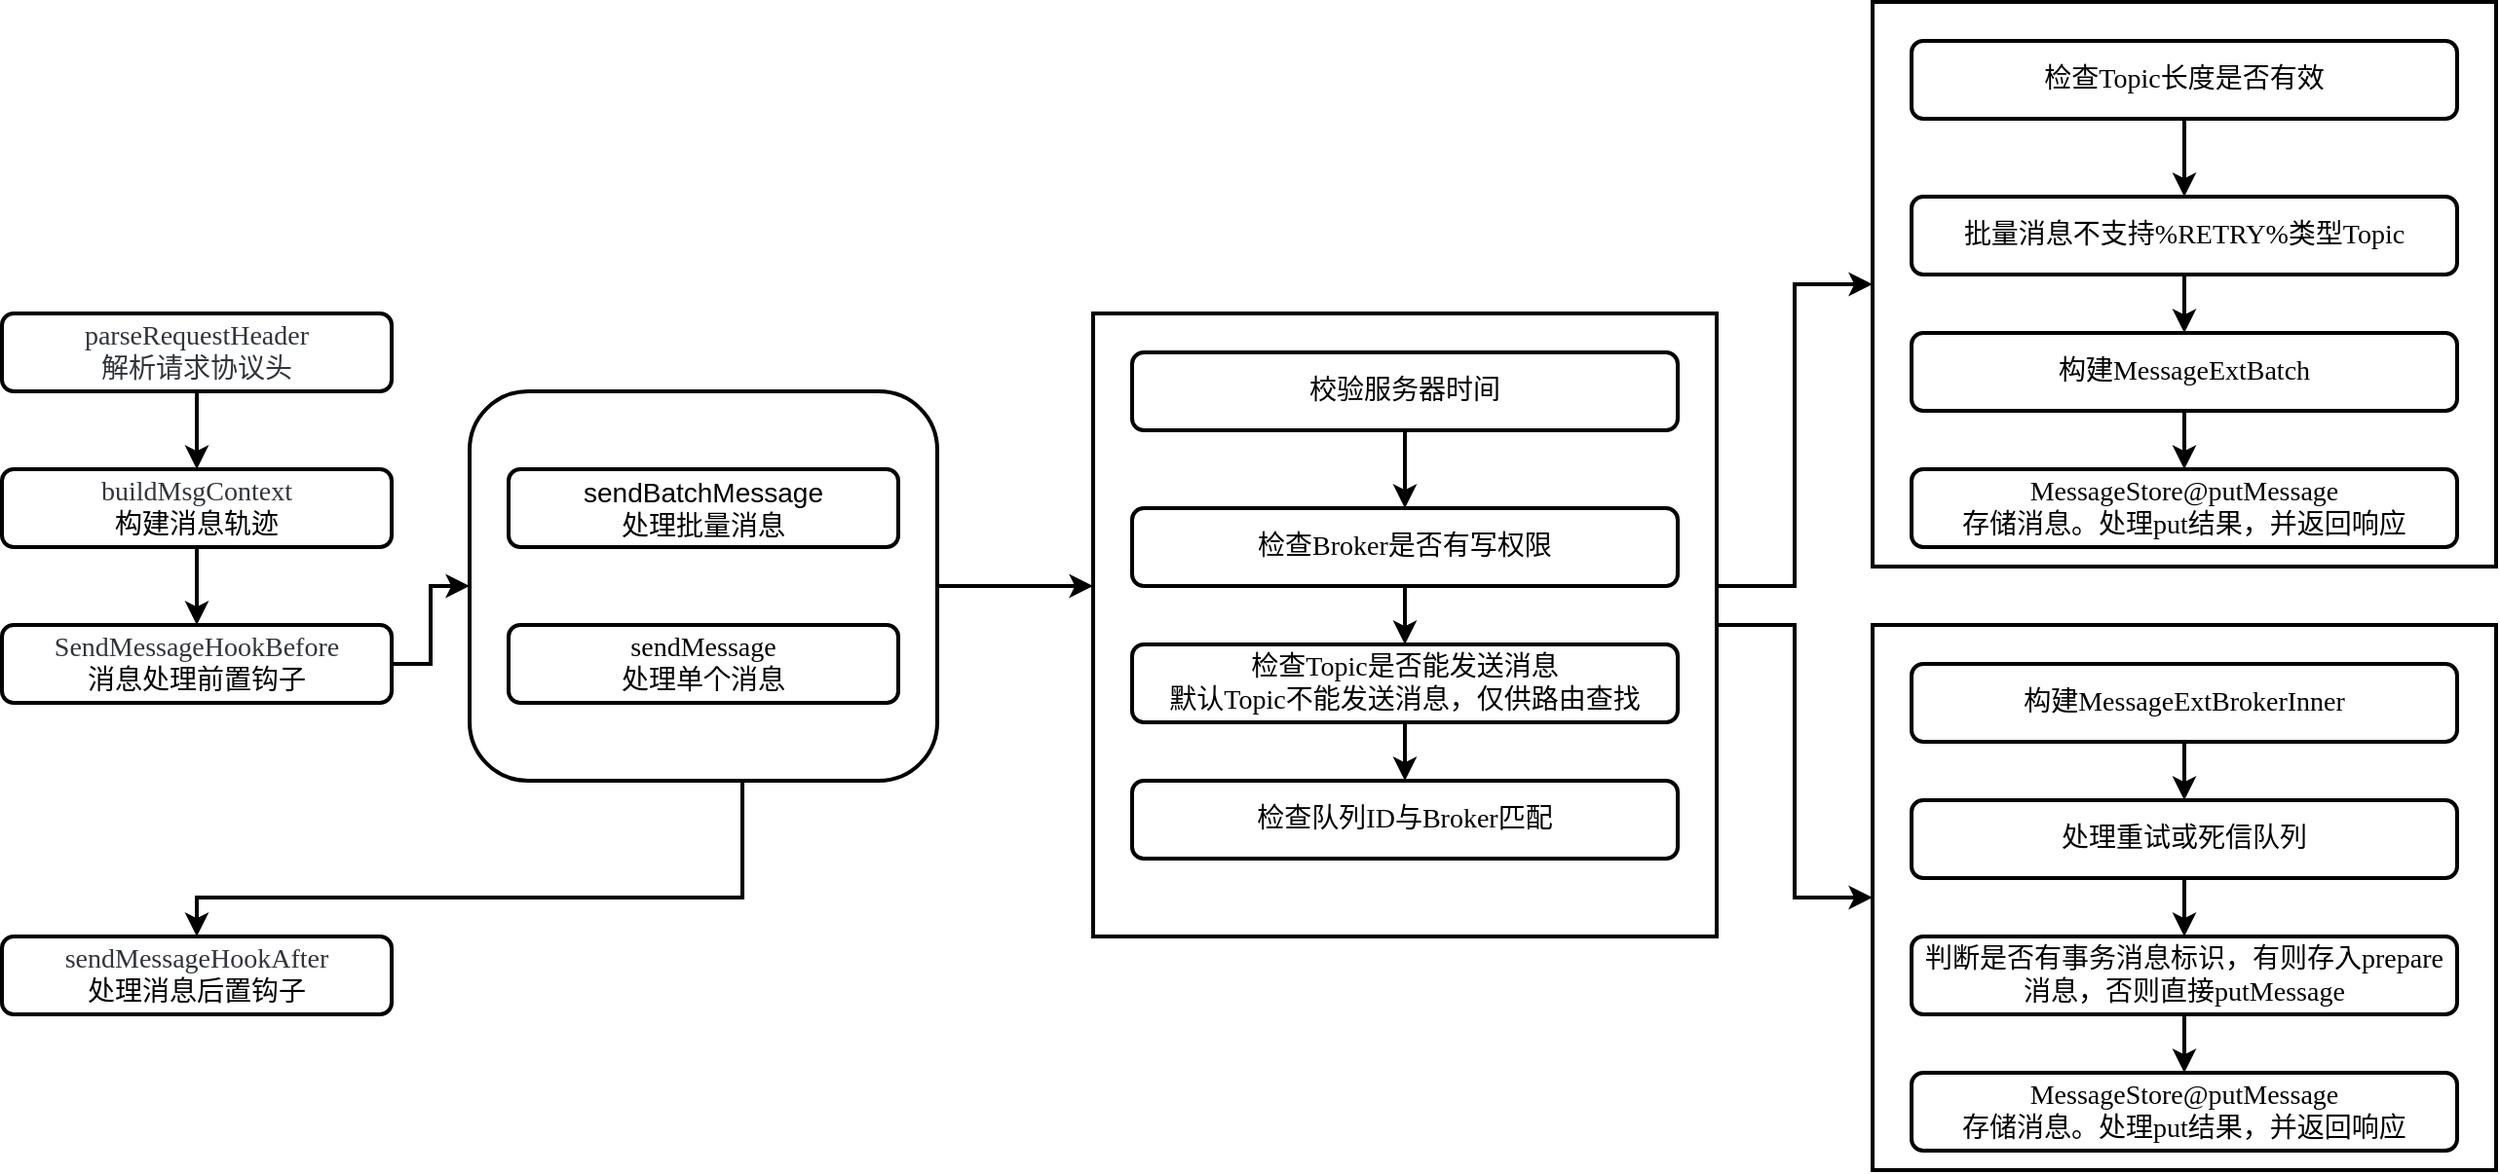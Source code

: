 <mxfile version="16.4.0" type="device"><diagram id="S6dbNQ4jNnDessP6zH96" name="第 1 页"><mxGraphModel dx="1584" dy="800" grid="0" gridSize="10" guides="1" tooltips="1" connect="1" arrows="1" fold="1" page="1" pageScale="1" pageWidth="10000" pageHeight="10000" math="0" shadow="0"><root><mxCell id="0"/><mxCell id="1" parent="0"/><mxCell id="ZSmJN6fjb7Ut0AyQN3Yh-45" value="" style="rounded=0;whiteSpace=wrap;html=1;fontFamily=Comic Sans MS;fontSize=14;strokeWidth=2;" vertex="1" parent="1"><mxGeometry x="1080" y="120" width="320" height="290" as="geometry"/></mxCell><mxCell id="ZSmJN6fjb7Ut0AyQN3Yh-56" style="edgeStyle=orthogonalEdgeStyle;rounded=0;orthogonalLoop=1;jettySize=auto;html=1;entryX=0;entryY=0.5;entryDx=0;entryDy=0;fontFamily=Comic Sans MS;fontSize=14;strokeWidth=2;exitX=1;exitY=0.5;exitDx=0;exitDy=0;" edge="1" parent="1" source="ZSmJN6fjb7Ut0AyQN3Yh-21" target="ZSmJN6fjb7Ut0AyQN3Yh-46"><mxGeometry relative="1" as="geometry"><Array as="points"><mxPoint x="1000" y="440"/><mxPoint x="1040" y="440"/><mxPoint x="1040" y="580"/></Array></mxGeometry></mxCell><mxCell id="ZSmJN6fjb7Ut0AyQN3Yh-57" style="edgeStyle=orthogonalEdgeStyle;rounded=0;orthogonalLoop=1;jettySize=auto;html=1;entryX=0;entryY=0.5;entryDx=0;entryDy=0;fontFamily=Comic Sans MS;fontSize=14;strokeWidth=2;" edge="1" parent="1" source="ZSmJN6fjb7Ut0AyQN3Yh-21" target="ZSmJN6fjb7Ut0AyQN3Yh-45"><mxGeometry relative="1" as="geometry"><Array as="points"><mxPoint x="1040" y="420"/><mxPoint x="1040" y="265"/></Array></mxGeometry></mxCell><mxCell id="ZSmJN6fjb7Ut0AyQN3Yh-21" value="" style="rounded=0;whiteSpace=wrap;html=1;fontFamily=Comic Sans MS;fontSize=14;strokeWidth=2;" vertex="1" parent="1"><mxGeometry x="680" y="280" width="320" height="320" as="geometry"/></mxCell><mxCell id="ZSmJN6fjb7Ut0AyQN3Yh-13" style="edgeStyle=orthogonalEdgeStyle;rounded=0;orthogonalLoop=1;jettySize=auto;html=1;entryX=0.5;entryY=0;entryDx=0;entryDy=0;fontFamily=Comic Sans MS;fontSize=14;strokeWidth=2;exitX=0.5;exitY=1;exitDx=0;exitDy=0;" edge="1" parent="1" source="ZSmJN6fjb7Ut0AyQN3Yh-11" target="ZSmJN6fjb7Ut0AyQN3Yh-10"><mxGeometry relative="1" as="geometry"><Array as="points"><mxPoint x="500" y="580"/><mxPoint x="220" y="580"/></Array></mxGeometry></mxCell><mxCell id="ZSmJN6fjb7Ut0AyQN3Yh-29" style="edgeStyle=orthogonalEdgeStyle;rounded=0;orthogonalLoop=1;jettySize=auto;html=1;fontFamily=Comic Sans MS;fontSize=14;strokeWidth=2;exitX=1;exitY=0.5;exitDx=0;exitDy=0;" edge="1" parent="1" source="ZSmJN6fjb7Ut0AyQN3Yh-11" target="ZSmJN6fjb7Ut0AyQN3Yh-21"><mxGeometry relative="1" as="geometry"><Array as="points"><mxPoint x="700" y="420"/><mxPoint x="700" y="420"/></Array></mxGeometry></mxCell><mxCell id="ZSmJN6fjb7Ut0AyQN3Yh-11" value="" style="rounded=1;whiteSpace=wrap;html=1;fontFamily=Comic Sans MS;fontSize=14;strokeWidth=2;" vertex="1" parent="1"><mxGeometry x="360" y="320" width="240" height="200" as="geometry"/></mxCell><mxCell id="ZSmJN6fjb7Ut0AyQN3Yh-6" style="edgeStyle=orthogonalEdgeStyle;rounded=0;orthogonalLoop=1;jettySize=auto;html=1;fontFamily=Comic Sans MS;fontSize=14;strokeWidth=2;" edge="1" parent="1" source="ZSmJN6fjb7Ut0AyQN3Yh-4" target="ZSmJN6fjb7Ut0AyQN3Yh-5"><mxGeometry relative="1" as="geometry"/></mxCell><mxCell id="ZSmJN6fjb7Ut0AyQN3Yh-4" value="&lt;font style=&quot;font-size: 14px&quot; face=&quot;Comic Sans MS&quot;&gt;&lt;span style=&quot;color: rgb(49 , 53 , 59)&quot;&gt;parseRequestHeader&lt;/span&gt;&lt;br style=&quot;color: rgb(49 , 53 , 59)&quot;&gt;&lt;span style=&quot;color: rgb(49 , 53 , 59)&quot;&gt;解析请求协议头&lt;/span&gt;&lt;/font&gt;" style="rounded=1;whiteSpace=wrap;html=1;strokeWidth=2;" vertex="1" parent="1"><mxGeometry x="120" y="280" width="200" height="40" as="geometry"/></mxCell><mxCell id="ZSmJN6fjb7Ut0AyQN3Yh-59" style="edgeStyle=orthogonalEdgeStyle;rounded=0;orthogonalLoop=1;jettySize=auto;html=1;fontFamily=Comic Sans MS;fontSize=14;strokeWidth=2;" edge="1" parent="1" source="ZSmJN6fjb7Ut0AyQN3Yh-5" target="ZSmJN6fjb7Ut0AyQN3Yh-7"><mxGeometry relative="1" as="geometry"/></mxCell><mxCell id="ZSmJN6fjb7Ut0AyQN3Yh-5" value="&lt;font style=&quot;font-size: 14px&quot; face=&quot;Comic Sans MS&quot;&gt;&lt;font color=&quot;#31353b&quot;&gt;buildMsgContext&lt;br&gt;&lt;/font&gt;构建消息轨迹&lt;/font&gt;" style="rounded=1;whiteSpace=wrap;html=1;strokeWidth=2;" vertex="1" parent="1"><mxGeometry x="120" y="360" width="200" height="40" as="geometry"/></mxCell><mxCell id="ZSmJN6fjb7Ut0AyQN3Yh-12" style="edgeStyle=orthogonalEdgeStyle;rounded=0;orthogonalLoop=1;jettySize=auto;html=1;fontFamily=Comic Sans MS;fontSize=14;strokeWidth=2;" edge="1" parent="1" source="ZSmJN6fjb7Ut0AyQN3Yh-7" target="ZSmJN6fjb7Ut0AyQN3Yh-11"><mxGeometry relative="1" as="geometry"/></mxCell><mxCell id="ZSmJN6fjb7Ut0AyQN3Yh-7" value="&lt;font style=&quot;font-size: 14px&quot; face=&quot;Comic Sans MS&quot;&gt;&lt;font color=&quot;#31353b&quot;&gt;SendMessageHookBefore&lt;br&gt;&lt;/font&gt;消息处理前置钩子&lt;/font&gt;" style="rounded=1;whiteSpace=wrap;html=1;strokeWidth=2;" vertex="1" parent="1"><mxGeometry x="120" y="440" width="200" height="40" as="geometry"/></mxCell><mxCell id="ZSmJN6fjb7Ut0AyQN3Yh-8" value="&lt;font style=&quot;font-size: 14px&quot;&gt;sendBatchMessage&lt;br&gt;处理批量消息&lt;/font&gt;" style="rounded=1;whiteSpace=wrap;html=1;strokeWidth=2;" vertex="1" parent="1"><mxGeometry x="380" y="360" width="200" height="40" as="geometry"/></mxCell><mxCell id="ZSmJN6fjb7Ut0AyQN3Yh-9" value="&lt;font style=&quot;font-size: 14px&quot; face=&quot;Comic Sans MS&quot;&gt;sendMessage&lt;br&gt;处理单个消息&lt;/font&gt;" style="rounded=1;whiteSpace=wrap;html=1;strokeWidth=2;" vertex="1" parent="1"><mxGeometry x="380" y="440" width="200" height="40" as="geometry"/></mxCell><mxCell id="ZSmJN6fjb7Ut0AyQN3Yh-10" value="&lt;font style=&quot;font-size: 14px&quot; face=&quot;Comic Sans MS&quot;&gt;&lt;font color=&quot;#31353b&quot;&gt;sendMessageHookAfter&lt;br&gt;&lt;/font&gt;处理消息后置钩子&lt;/font&gt;" style="rounded=1;whiteSpace=wrap;html=1;strokeWidth=2;" vertex="1" parent="1"><mxGeometry x="120" y="600" width="200" height="40" as="geometry"/></mxCell><mxCell id="ZSmJN6fjb7Ut0AyQN3Yh-23" style="edgeStyle=orthogonalEdgeStyle;rounded=0;orthogonalLoop=1;jettySize=auto;html=1;fontFamily=Comic Sans MS;fontSize=14;strokeWidth=2;" edge="1" parent="1" source="ZSmJN6fjb7Ut0AyQN3Yh-14" target="ZSmJN6fjb7Ut0AyQN3Yh-15"><mxGeometry relative="1" as="geometry"/></mxCell><mxCell id="ZSmJN6fjb7Ut0AyQN3Yh-14" value="校验服务器时间" style="rounded=1;whiteSpace=wrap;html=1;fontFamily=Comic Sans MS;fontSize=14;strokeWidth=2;" vertex="1" parent="1"><mxGeometry x="700" y="300" width="280" height="40" as="geometry"/></mxCell><mxCell id="ZSmJN6fjb7Ut0AyQN3Yh-24" style="edgeStyle=orthogonalEdgeStyle;rounded=0;orthogonalLoop=1;jettySize=auto;html=1;fontFamily=Comic Sans MS;fontSize=14;strokeWidth=2;" edge="1" parent="1" source="ZSmJN6fjb7Ut0AyQN3Yh-15" target="ZSmJN6fjb7Ut0AyQN3Yh-16"><mxGeometry relative="1" as="geometry"/></mxCell><mxCell id="ZSmJN6fjb7Ut0AyQN3Yh-15" value="检查Broker是否有写权限" style="rounded=1;whiteSpace=wrap;html=1;fontFamily=Comic Sans MS;fontSize=14;strokeWidth=2;" vertex="1" parent="1"><mxGeometry x="700" y="380" width="280" height="40" as="geometry"/></mxCell><mxCell id="ZSmJN6fjb7Ut0AyQN3Yh-25" style="edgeStyle=orthogonalEdgeStyle;rounded=0;orthogonalLoop=1;jettySize=auto;html=1;fontFamily=Comic Sans MS;fontSize=14;strokeWidth=2;" edge="1" parent="1" source="ZSmJN6fjb7Ut0AyQN3Yh-16" target="ZSmJN6fjb7Ut0AyQN3Yh-17"><mxGeometry relative="1" as="geometry"/></mxCell><mxCell id="ZSmJN6fjb7Ut0AyQN3Yh-16" value="检查Topic是否能发送消息&lt;br&gt;默认Topic不能发送消息，仅供路由查找" style="rounded=1;whiteSpace=wrap;html=1;fontFamily=Comic Sans MS;fontSize=14;strokeWidth=2;" vertex="1" parent="1"><mxGeometry x="700" y="450" width="280" height="40" as="geometry"/></mxCell><mxCell id="ZSmJN6fjb7Ut0AyQN3Yh-17" value="检查队列ID与Broker匹配" style="rounded=1;whiteSpace=wrap;html=1;fontFamily=Comic Sans MS;fontSize=14;strokeWidth=2;" vertex="1" parent="1"><mxGeometry x="700" y="520" width="280" height="40" as="geometry"/></mxCell><mxCell id="ZSmJN6fjb7Ut0AyQN3Yh-27" style="edgeStyle=orthogonalEdgeStyle;rounded=0;orthogonalLoop=1;jettySize=auto;html=1;fontFamily=Comic Sans MS;fontSize=14;strokeWidth=2;" edge="1" parent="1" source="ZSmJN6fjb7Ut0AyQN3Yh-18" target="ZSmJN6fjb7Ut0AyQN3Yh-19"><mxGeometry relative="1" as="geometry"/></mxCell><mxCell id="ZSmJN6fjb7Ut0AyQN3Yh-18" value="检查Topic长度是否有效" style="rounded=1;whiteSpace=wrap;html=1;fontFamily=Comic Sans MS;fontSize=14;strokeWidth=2;" vertex="1" parent="1"><mxGeometry x="1100" y="140" width="280" height="40" as="geometry"/></mxCell><mxCell id="ZSmJN6fjb7Ut0AyQN3Yh-28" style="edgeStyle=orthogonalEdgeStyle;rounded=0;orthogonalLoop=1;jettySize=auto;html=1;fontFamily=Comic Sans MS;fontSize=14;strokeWidth=2;" edge="1" parent="1" source="ZSmJN6fjb7Ut0AyQN3Yh-19" target="ZSmJN6fjb7Ut0AyQN3Yh-20"><mxGeometry relative="1" as="geometry"/></mxCell><mxCell id="ZSmJN6fjb7Ut0AyQN3Yh-19" value="批量消息不支持%RETRY%类型Topic" style="rounded=1;whiteSpace=wrap;html=1;fontFamily=Comic Sans MS;fontSize=14;strokeWidth=2;" vertex="1" parent="1"><mxGeometry x="1100" y="220" width="280" height="40" as="geometry"/></mxCell><mxCell id="ZSmJN6fjb7Ut0AyQN3Yh-51" style="edgeStyle=orthogonalEdgeStyle;rounded=0;orthogonalLoop=1;jettySize=auto;html=1;fontFamily=Comic Sans MS;fontSize=14;strokeWidth=2;" edge="1" parent="1" source="ZSmJN6fjb7Ut0AyQN3Yh-20" target="ZSmJN6fjb7Ut0AyQN3Yh-50"><mxGeometry relative="1" as="geometry"/></mxCell><mxCell id="ZSmJN6fjb7Ut0AyQN3Yh-20" value="构建MessageExtBatch" style="rounded=1;whiteSpace=wrap;html=1;fontFamily=Comic Sans MS;fontSize=14;strokeWidth=2;" vertex="1" parent="1"><mxGeometry x="1100" y="290" width="280" height="40" as="geometry"/></mxCell><mxCell id="ZSmJN6fjb7Ut0AyQN3Yh-46" value="" style="rounded=0;whiteSpace=wrap;html=1;fontFamily=Comic Sans MS;fontSize=14;strokeWidth=2;" vertex="1" parent="1"><mxGeometry x="1080" y="440" width="320" height="280" as="geometry"/></mxCell><mxCell id="ZSmJN6fjb7Ut0AyQN3Yh-52" style="edgeStyle=orthogonalEdgeStyle;rounded=0;orthogonalLoop=1;jettySize=auto;html=1;fontFamily=Comic Sans MS;fontSize=14;strokeWidth=2;" edge="1" parent="1" source="ZSmJN6fjb7Ut0AyQN3Yh-47" target="ZSmJN6fjb7Ut0AyQN3Yh-48"><mxGeometry relative="1" as="geometry"/></mxCell><mxCell id="ZSmJN6fjb7Ut0AyQN3Yh-47" value="构建MessageExtBrokerInner" style="rounded=1;whiteSpace=wrap;html=1;fontFamily=Comic Sans MS;fontSize=14;strokeWidth=2;" vertex="1" parent="1"><mxGeometry x="1100" y="460" width="280" height="40" as="geometry"/></mxCell><mxCell id="ZSmJN6fjb7Ut0AyQN3Yh-53" style="edgeStyle=orthogonalEdgeStyle;rounded=0;orthogonalLoop=1;jettySize=auto;html=1;fontFamily=Comic Sans MS;fontSize=14;strokeWidth=2;" edge="1" parent="1" source="ZSmJN6fjb7Ut0AyQN3Yh-48" target="ZSmJN6fjb7Ut0AyQN3Yh-49"><mxGeometry relative="1" as="geometry"/></mxCell><mxCell id="ZSmJN6fjb7Ut0AyQN3Yh-48" value="处理重试或死信队列" style="rounded=1;whiteSpace=wrap;html=1;fontFamily=Comic Sans MS;fontSize=14;strokeWidth=2;" vertex="1" parent="1"><mxGeometry x="1100" y="530" width="280" height="40" as="geometry"/></mxCell><mxCell id="ZSmJN6fjb7Ut0AyQN3Yh-55" style="edgeStyle=orthogonalEdgeStyle;rounded=0;orthogonalLoop=1;jettySize=auto;html=1;fontFamily=Comic Sans MS;fontSize=14;strokeWidth=2;" edge="1" parent="1" source="ZSmJN6fjb7Ut0AyQN3Yh-49" target="ZSmJN6fjb7Ut0AyQN3Yh-54"><mxGeometry relative="1" as="geometry"/></mxCell><mxCell id="ZSmJN6fjb7Ut0AyQN3Yh-49" value="判断是否有事务消息标识，有则存入prepare消息，否则直接putMessage" style="rounded=1;whiteSpace=wrap;html=1;fontFamily=Comic Sans MS;fontSize=14;strokeWidth=2;" vertex="1" parent="1"><mxGeometry x="1100" y="600" width="280" height="40" as="geometry"/></mxCell><mxCell id="ZSmJN6fjb7Ut0AyQN3Yh-50" value="MessageStore@putMessage&lt;br&gt;存储消息。处理put结果，并返回响应" style="rounded=1;whiteSpace=wrap;html=1;fontFamily=Comic Sans MS;fontSize=14;strokeWidth=2;" vertex="1" parent="1"><mxGeometry x="1100" y="360" width="280" height="40" as="geometry"/></mxCell><mxCell id="ZSmJN6fjb7Ut0AyQN3Yh-54" value="MessageStore@putMessage&lt;br&gt;存储消息。处理put结果，并返回响应" style="rounded=1;whiteSpace=wrap;html=1;fontFamily=Comic Sans MS;fontSize=14;strokeWidth=2;" vertex="1" parent="1"><mxGeometry x="1100" y="670" width="280" height="40" as="geometry"/></mxCell></root></mxGraphModel></diagram></mxfile>